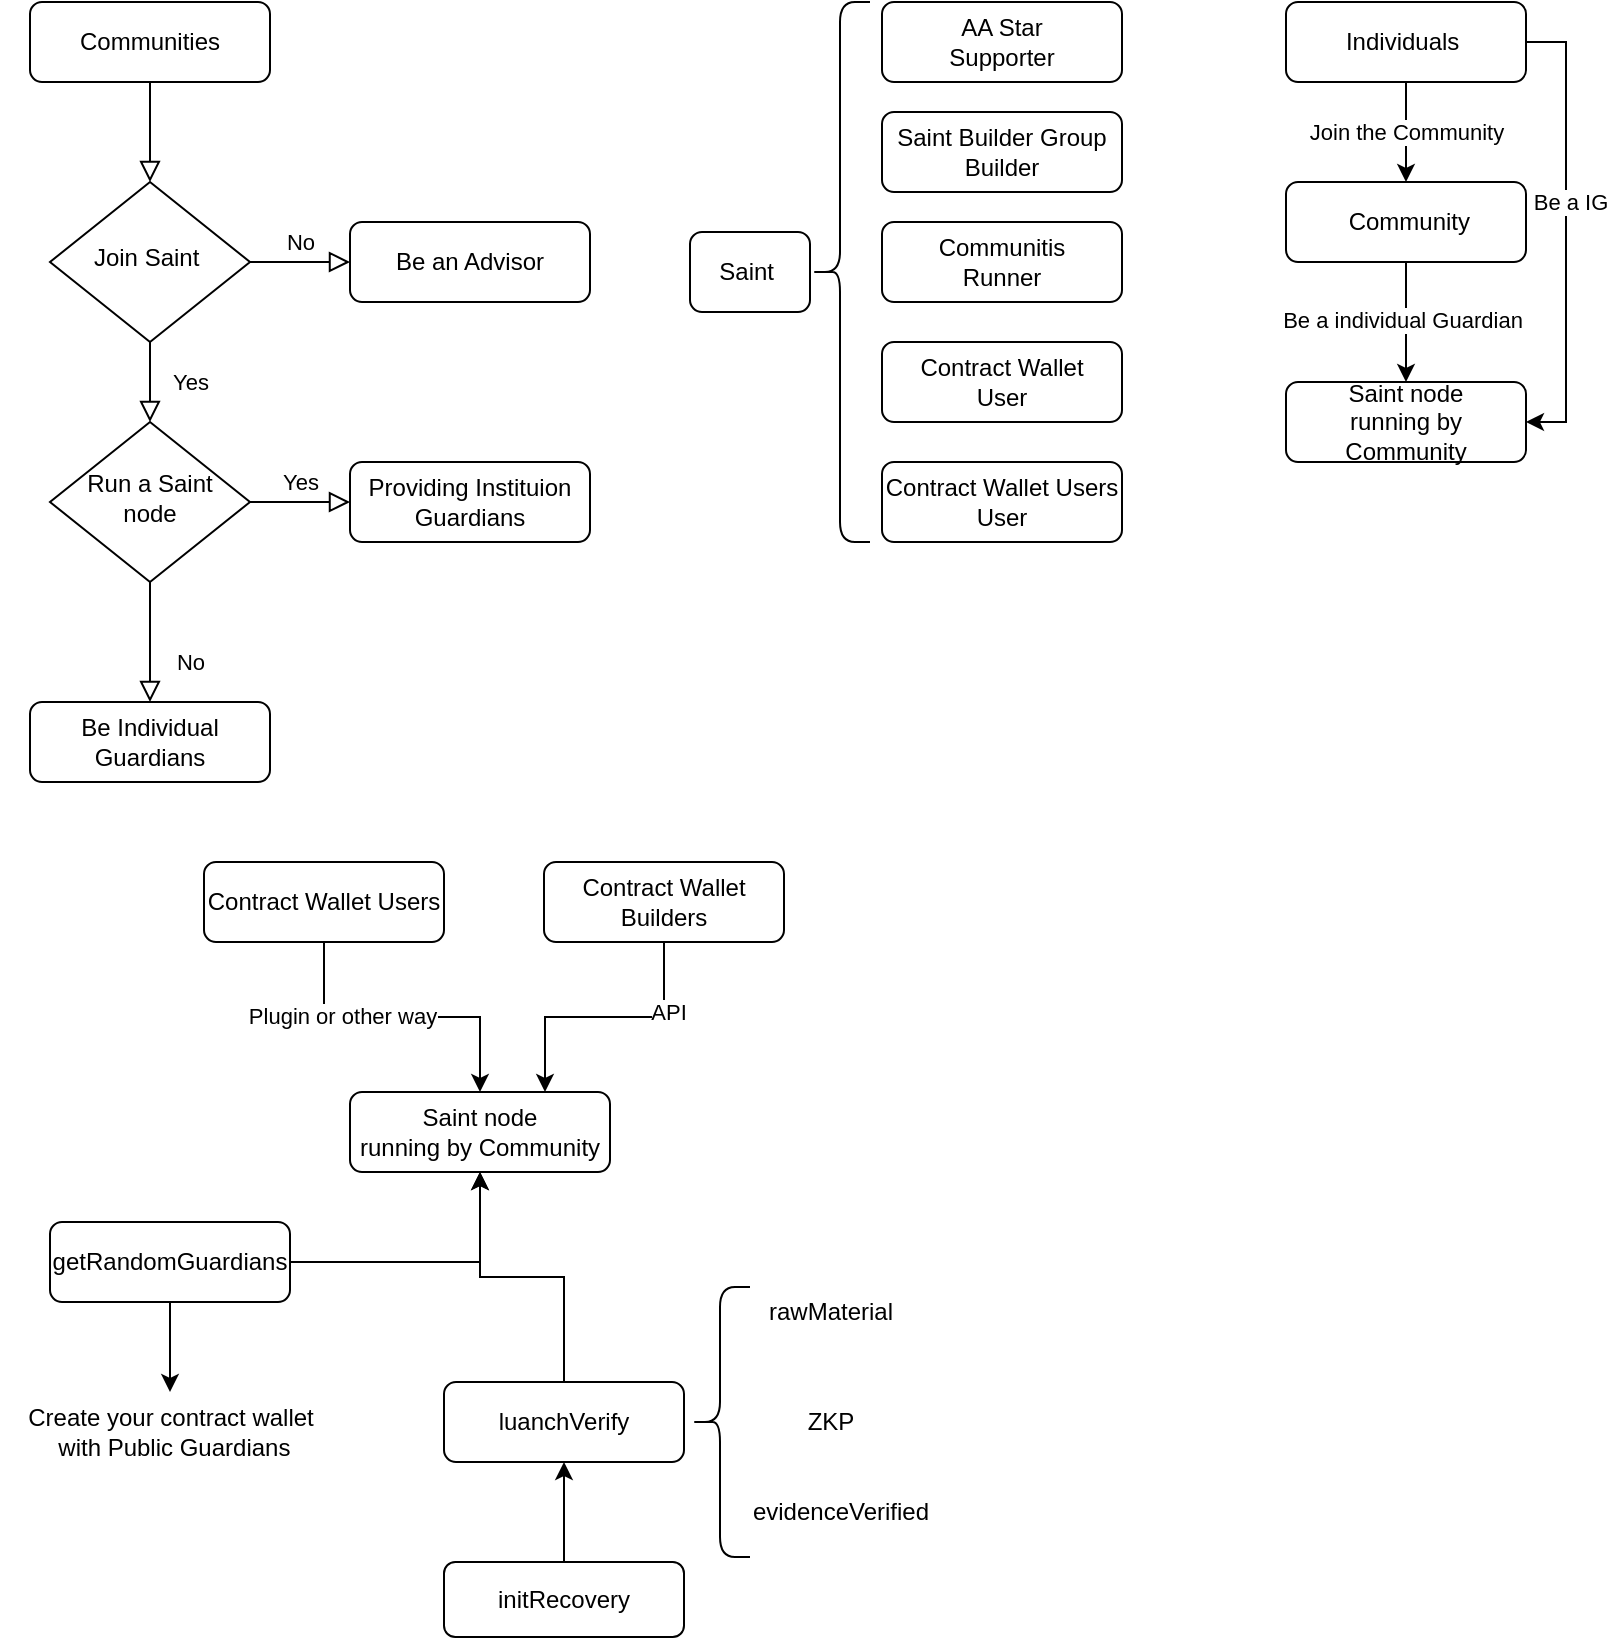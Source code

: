 <mxfile version="21.1.8" type="github">
  <diagram id="C5RBs43oDa-KdzZeNtuy" name="Page-1">
    <mxGraphModel dx="1063" dy="522" grid="1" gridSize="10" guides="1" tooltips="1" connect="1" arrows="1" fold="1" page="1" pageScale="1" pageWidth="827" pageHeight="1169" math="0" shadow="0">
      <root>
        <mxCell id="WIyWlLk6GJQsqaUBKTNV-0" />
        <mxCell id="WIyWlLk6GJQsqaUBKTNV-1" parent="WIyWlLk6GJQsqaUBKTNV-0" />
        <mxCell id="WIyWlLk6GJQsqaUBKTNV-2" value="" style="rounded=0;html=1;jettySize=auto;orthogonalLoop=1;fontSize=11;endArrow=block;endFill=0;endSize=8;strokeWidth=1;shadow=0;labelBackgroundColor=none;edgeStyle=orthogonalEdgeStyle;" parent="WIyWlLk6GJQsqaUBKTNV-1" source="WIyWlLk6GJQsqaUBKTNV-3" target="WIyWlLk6GJQsqaUBKTNV-6" edge="1">
          <mxGeometry relative="1" as="geometry" />
        </mxCell>
        <mxCell id="WIyWlLk6GJQsqaUBKTNV-3" value="Communities" style="rounded=1;whiteSpace=wrap;html=1;fontSize=12;glass=0;strokeWidth=1;shadow=0;" parent="WIyWlLk6GJQsqaUBKTNV-1" vertex="1">
          <mxGeometry x="30" y="70" width="120" height="40" as="geometry" />
        </mxCell>
        <mxCell id="WIyWlLk6GJQsqaUBKTNV-4" value="Yes" style="rounded=0;html=1;jettySize=auto;orthogonalLoop=1;fontSize=11;endArrow=block;endFill=0;endSize=8;strokeWidth=1;shadow=0;labelBackgroundColor=none;edgeStyle=orthogonalEdgeStyle;" parent="WIyWlLk6GJQsqaUBKTNV-1" source="WIyWlLk6GJQsqaUBKTNV-6" target="WIyWlLk6GJQsqaUBKTNV-10" edge="1">
          <mxGeometry y="20" relative="1" as="geometry">
            <mxPoint as="offset" />
          </mxGeometry>
        </mxCell>
        <mxCell id="WIyWlLk6GJQsqaUBKTNV-5" value="No" style="edgeStyle=orthogonalEdgeStyle;rounded=0;html=1;jettySize=auto;orthogonalLoop=1;fontSize=11;endArrow=block;endFill=0;endSize=8;strokeWidth=1;shadow=0;labelBackgroundColor=none;" parent="WIyWlLk6GJQsqaUBKTNV-1" source="WIyWlLk6GJQsqaUBKTNV-6" target="WIyWlLk6GJQsqaUBKTNV-7" edge="1">
          <mxGeometry y="10" relative="1" as="geometry">
            <mxPoint as="offset" />
          </mxGeometry>
        </mxCell>
        <mxCell id="WIyWlLk6GJQsqaUBKTNV-6" value="Join Saint&amp;nbsp;" style="rhombus;whiteSpace=wrap;html=1;shadow=0;fontFamily=Helvetica;fontSize=12;align=center;strokeWidth=1;spacing=6;spacingTop=-4;" parent="WIyWlLk6GJQsqaUBKTNV-1" vertex="1">
          <mxGeometry x="40" y="160" width="100" height="80" as="geometry" />
        </mxCell>
        <mxCell id="WIyWlLk6GJQsqaUBKTNV-7" value="Be an Advisor" style="rounded=1;whiteSpace=wrap;html=1;fontSize=12;glass=0;strokeWidth=1;shadow=0;" parent="WIyWlLk6GJQsqaUBKTNV-1" vertex="1">
          <mxGeometry x="190" y="180" width="120" height="40" as="geometry" />
        </mxCell>
        <mxCell id="WIyWlLk6GJQsqaUBKTNV-8" value="No" style="rounded=0;html=1;jettySize=auto;orthogonalLoop=1;fontSize=11;endArrow=block;endFill=0;endSize=8;strokeWidth=1;shadow=0;labelBackgroundColor=none;edgeStyle=orthogonalEdgeStyle;" parent="WIyWlLk6GJQsqaUBKTNV-1" source="WIyWlLk6GJQsqaUBKTNV-10" target="WIyWlLk6GJQsqaUBKTNV-11" edge="1">
          <mxGeometry x="0.333" y="20" relative="1" as="geometry">
            <mxPoint as="offset" />
          </mxGeometry>
        </mxCell>
        <mxCell id="WIyWlLk6GJQsqaUBKTNV-9" value="Yes" style="edgeStyle=orthogonalEdgeStyle;rounded=0;html=1;jettySize=auto;orthogonalLoop=1;fontSize=11;endArrow=block;endFill=0;endSize=8;strokeWidth=1;shadow=0;labelBackgroundColor=none;" parent="WIyWlLk6GJQsqaUBKTNV-1" source="WIyWlLk6GJQsqaUBKTNV-10" target="WIyWlLk6GJQsqaUBKTNV-12" edge="1">
          <mxGeometry y="10" relative="1" as="geometry">
            <mxPoint as="offset" />
          </mxGeometry>
        </mxCell>
        <mxCell id="WIyWlLk6GJQsqaUBKTNV-10" value="Run a Saint node" style="rhombus;whiteSpace=wrap;html=1;shadow=0;fontFamily=Helvetica;fontSize=12;align=center;strokeWidth=1;spacing=6;spacingTop=-4;" parent="WIyWlLk6GJQsqaUBKTNV-1" vertex="1">
          <mxGeometry x="40" y="280" width="100" height="80" as="geometry" />
        </mxCell>
        <mxCell id="WIyWlLk6GJQsqaUBKTNV-11" value="Be Individual Guardians" style="rounded=1;whiteSpace=wrap;html=1;fontSize=12;glass=0;strokeWidth=1;shadow=0;" parent="WIyWlLk6GJQsqaUBKTNV-1" vertex="1">
          <mxGeometry x="30" y="420" width="120" height="40" as="geometry" />
        </mxCell>
        <mxCell id="WIyWlLk6GJQsqaUBKTNV-12" value="Providing Instituion Guardians" style="rounded=1;whiteSpace=wrap;html=1;fontSize=12;glass=0;strokeWidth=1;shadow=0;" parent="WIyWlLk6GJQsqaUBKTNV-1" vertex="1">
          <mxGeometry x="190" y="300" width="120" height="40" as="geometry" />
        </mxCell>
        <mxCell id="44s08EU-KbxBHGQalKIC-2" style="edgeStyle=orthogonalEdgeStyle;rounded=0;orthogonalLoop=1;jettySize=auto;html=1;exitX=0.5;exitY=1;exitDx=0;exitDy=0;entryX=0.5;entryY=0;entryDx=0;entryDy=0;" edge="1" parent="WIyWlLk6GJQsqaUBKTNV-1" source="44s08EU-KbxBHGQalKIC-0" target="44s08EU-KbxBHGQalKIC-1">
          <mxGeometry relative="1" as="geometry" />
        </mxCell>
        <mxCell id="44s08EU-KbxBHGQalKIC-3" value="Join the Community" style="edgeLabel;html=1;align=center;verticalAlign=middle;resizable=0;points=[];" vertex="1" connectable="0" parent="44s08EU-KbxBHGQalKIC-2">
          <mxGeometry x="-0.011" relative="1" as="geometry">
            <mxPoint as="offset" />
          </mxGeometry>
        </mxCell>
        <mxCell id="44s08EU-KbxBHGQalKIC-15" style="edgeStyle=orthogonalEdgeStyle;rounded=0;orthogonalLoop=1;jettySize=auto;html=1;exitX=1;exitY=0.5;exitDx=0;exitDy=0;entryX=1;entryY=0.5;entryDx=0;entryDy=0;" edge="1" parent="WIyWlLk6GJQsqaUBKTNV-1" source="44s08EU-KbxBHGQalKIC-0" target="44s08EU-KbxBHGQalKIC-4">
          <mxGeometry relative="1" as="geometry" />
        </mxCell>
        <mxCell id="44s08EU-KbxBHGQalKIC-16" value="Be a IG" style="edgeLabel;html=1;align=center;verticalAlign=middle;resizable=0;points=[];" vertex="1" connectable="0" parent="44s08EU-KbxBHGQalKIC-15">
          <mxGeometry x="-0.13" y="2" relative="1" as="geometry">
            <mxPoint as="offset" />
          </mxGeometry>
        </mxCell>
        <mxCell id="44s08EU-KbxBHGQalKIC-0" value="Individuals&amp;nbsp;" style="rounded=1;whiteSpace=wrap;html=1;fontSize=12;glass=0;strokeWidth=1;shadow=0;" vertex="1" parent="WIyWlLk6GJQsqaUBKTNV-1">
          <mxGeometry x="658" y="70" width="120" height="40" as="geometry" />
        </mxCell>
        <mxCell id="44s08EU-KbxBHGQalKIC-5" style="edgeStyle=orthogonalEdgeStyle;rounded=0;orthogonalLoop=1;jettySize=auto;html=1;exitX=0.5;exitY=1;exitDx=0;exitDy=0;entryX=0.5;entryY=0;entryDx=0;entryDy=0;" edge="1" parent="WIyWlLk6GJQsqaUBKTNV-1" source="44s08EU-KbxBHGQalKIC-1" target="44s08EU-KbxBHGQalKIC-4">
          <mxGeometry relative="1" as="geometry" />
        </mxCell>
        <mxCell id="44s08EU-KbxBHGQalKIC-6" value="Be a individual Guardian" style="edgeLabel;html=1;align=center;verticalAlign=middle;resizable=0;points=[];" vertex="1" connectable="0" parent="44s08EU-KbxBHGQalKIC-5">
          <mxGeometry x="-0.058" y="-2" relative="1" as="geometry">
            <mxPoint as="offset" />
          </mxGeometry>
        </mxCell>
        <mxCell id="44s08EU-KbxBHGQalKIC-1" value="&amp;nbsp;Community" style="rounded=1;whiteSpace=wrap;html=1;fontSize=12;glass=0;strokeWidth=1;shadow=0;" vertex="1" parent="WIyWlLk6GJQsqaUBKTNV-1">
          <mxGeometry x="658" y="160" width="120" height="40" as="geometry" />
        </mxCell>
        <mxCell id="44s08EU-KbxBHGQalKIC-4" value="Saint node&lt;br&gt;running by Community" style="rounded=1;whiteSpace=wrap;html=1;fontSize=12;glass=0;strokeWidth=1;shadow=0;" vertex="1" parent="WIyWlLk6GJQsqaUBKTNV-1">
          <mxGeometry x="658" y="260" width="120" height="40" as="geometry" />
        </mxCell>
        <mxCell id="44s08EU-KbxBHGQalKIC-7" value="Saint&amp;nbsp;" style="rounded=1;whiteSpace=wrap;html=1;fontSize=12;glass=0;strokeWidth=1;shadow=0;" vertex="1" parent="WIyWlLk6GJQsqaUBKTNV-1">
          <mxGeometry x="360" y="185" width="60" height="40" as="geometry" />
        </mxCell>
        <mxCell id="44s08EU-KbxBHGQalKIC-8" value="" style="shape=curlyBracket;whiteSpace=wrap;html=1;rounded=1;labelPosition=left;verticalLabelPosition=middle;align=right;verticalAlign=middle;" vertex="1" parent="WIyWlLk6GJQsqaUBKTNV-1">
          <mxGeometry x="420" y="70" width="30" height="270" as="geometry" />
        </mxCell>
        <mxCell id="44s08EU-KbxBHGQalKIC-10" value="AA Star&lt;br&gt;Supporter" style="rounded=1;whiteSpace=wrap;html=1;fontSize=12;glass=0;strokeWidth=1;shadow=0;" vertex="1" parent="WIyWlLk6GJQsqaUBKTNV-1">
          <mxGeometry x="456" y="70" width="120" height="40" as="geometry" />
        </mxCell>
        <mxCell id="44s08EU-KbxBHGQalKIC-11" value="Saint Builder Group&lt;br&gt;Builder" style="rounded=1;whiteSpace=wrap;html=1;fontSize=12;glass=0;strokeWidth=1;shadow=0;" vertex="1" parent="WIyWlLk6GJQsqaUBKTNV-1">
          <mxGeometry x="456" y="125" width="120" height="40" as="geometry" />
        </mxCell>
        <mxCell id="44s08EU-KbxBHGQalKIC-12" value="Communitis&lt;br&gt;Runner" style="rounded=1;whiteSpace=wrap;html=1;fontSize=12;glass=0;strokeWidth=1;shadow=0;" vertex="1" parent="WIyWlLk6GJQsqaUBKTNV-1">
          <mxGeometry x="456" y="180" width="120" height="40" as="geometry" />
        </mxCell>
        <mxCell id="44s08EU-KbxBHGQalKIC-13" value="Contract Wallet&lt;br&gt;User" style="rounded=1;whiteSpace=wrap;html=1;fontSize=12;glass=0;strokeWidth=1;shadow=0;" vertex="1" parent="WIyWlLk6GJQsqaUBKTNV-1">
          <mxGeometry x="456" y="240" width="120" height="40" as="geometry" />
        </mxCell>
        <mxCell id="44s08EU-KbxBHGQalKIC-14" value="Contract Wallet Users&lt;br&gt;User" style="rounded=1;whiteSpace=wrap;html=1;fontSize=12;glass=0;strokeWidth=1;shadow=0;" vertex="1" parent="WIyWlLk6GJQsqaUBKTNV-1">
          <mxGeometry x="456" y="300" width="120" height="40" as="geometry" />
        </mxCell>
        <mxCell id="44s08EU-KbxBHGQalKIC-39" value="" style="edgeStyle=orthogonalEdgeStyle;rounded=0;orthogonalLoop=1;jettySize=auto;html=1;" edge="1" parent="WIyWlLk6GJQsqaUBKTNV-1" source="44s08EU-KbxBHGQalKIC-17" target="44s08EU-KbxBHGQalKIC-20">
          <mxGeometry relative="1" as="geometry" />
        </mxCell>
        <mxCell id="44s08EU-KbxBHGQalKIC-41" value="" style="edgeStyle=orthogonalEdgeStyle;rounded=0;orthogonalLoop=1;jettySize=auto;html=1;" edge="1" parent="WIyWlLk6GJQsqaUBKTNV-1" source="44s08EU-KbxBHGQalKIC-17" target="44s08EU-KbxBHGQalKIC-40">
          <mxGeometry relative="1" as="geometry" />
        </mxCell>
        <mxCell id="44s08EU-KbxBHGQalKIC-17" value="getRandomGuardians" style="rounded=1;whiteSpace=wrap;html=1;fontSize=12;glass=0;strokeWidth=1;shadow=0;" vertex="1" parent="WIyWlLk6GJQsqaUBKTNV-1">
          <mxGeometry x="40" y="680" width="120" height="40" as="geometry" />
        </mxCell>
        <mxCell id="44s08EU-KbxBHGQalKIC-21" style="edgeStyle=orthogonalEdgeStyle;rounded=0;orthogonalLoop=1;jettySize=auto;html=1;exitX=0.5;exitY=1;exitDx=0;exitDy=0;" edge="1" parent="WIyWlLk6GJQsqaUBKTNV-1" source="44s08EU-KbxBHGQalKIC-18" target="44s08EU-KbxBHGQalKIC-20">
          <mxGeometry relative="1" as="geometry" />
        </mxCell>
        <mxCell id="44s08EU-KbxBHGQalKIC-24" value="Plugin or other way" style="edgeLabel;html=1;align=center;verticalAlign=middle;resizable=0;points=[];" vertex="1" connectable="0" parent="44s08EU-KbxBHGQalKIC-21">
          <mxGeometry x="-0.393" y="1" relative="1" as="geometry">
            <mxPoint as="offset" />
          </mxGeometry>
        </mxCell>
        <mxCell id="44s08EU-KbxBHGQalKIC-18" value="Contract Wallet Users" style="rounded=1;whiteSpace=wrap;html=1;fontSize=12;glass=0;strokeWidth=1;shadow=0;" vertex="1" parent="WIyWlLk6GJQsqaUBKTNV-1">
          <mxGeometry x="117" y="500" width="120" height="40" as="geometry" />
        </mxCell>
        <mxCell id="44s08EU-KbxBHGQalKIC-22" style="edgeStyle=orthogonalEdgeStyle;rounded=0;orthogonalLoop=1;jettySize=auto;html=1;exitX=0.5;exitY=1;exitDx=0;exitDy=0;entryX=0.75;entryY=0;entryDx=0;entryDy=0;" edge="1" parent="WIyWlLk6GJQsqaUBKTNV-1" source="44s08EU-KbxBHGQalKIC-19" target="44s08EU-KbxBHGQalKIC-20">
          <mxGeometry relative="1" as="geometry">
            <mxPoint x="260" y="610" as="targetPoint" />
          </mxGeometry>
        </mxCell>
        <mxCell id="44s08EU-KbxBHGQalKIC-23" value="API" style="edgeLabel;html=1;align=center;verticalAlign=middle;resizable=0;points=[];" vertex="1" connectable="0" parent="44s08EU-KbxBHGQalKIC-22">
          <mxGeometry x="-0.478" y="2" relative="1" as="geometry">
            <mxPoint as="offset" />
          </mxGeometry>
        </mxCell>
        <mxCell id="44s08EU-KbxBHGQalKIC-19" value="Contract Wallet Builders" style="rounded=1;whiteSpace=wrap;html=1;fontSize=12;glass=0;strokeWidth=1;shadow=0;" vertex="1" parent="WIyWlLk6GJQsqaUBKTNV-1">
          <mxGeometry x="287" y="500" width="120" height="40" as="geometry" />
        </mxCell>
        <mxCell id="44s08EU-KbxBHGQalKIC-20" value="Saint node&lt;br&gt;running by Community" style="rounded=1;whiteSpace=wrap;html=1;fontSize=12;glass=0;strokeWidth=1;shadow=0;" vertex="1" parent="WIyWlLk6GJQsqaUBKTNV-1">
          <mxGeometry x="190" y="615" width="130" height="40" as="geometry" />
        </mxCell>
        <mxCell id="44s08EU-KbxBHGQalKIC-35" value="" style="edgeStyle=orthogonalEdgeStyle;rounded=0;orthogonalLoop=1;jettySize=auto;html=1;" edge="1" parent="WIyWlLk6GJQsqaUBKTNV-1" source="44s08EU-KbxBHGQalKIC-25" target="44s08EU-KbxBHGQalKIC-26">
          <mxGeometry relative="1" as="geometry" />
        </mxCell>
        <mxCell id="44s08EU-KbxBHGQalKIC-25" value="initRecovery" style="rounded=1;whiteSpace=wrap;html=1;fontSize=12;glass=0;strokeWidth=1;shadow=0;" vertex="1" parent="WIyWlLk6GJQsqaUBKTNV-1">
          <mxGeometry x="237" y="850" width="120" height="37.5" as="geometry" />
        </mxCell>
        <mxCell id="44s08EU-KbxBHGQalKIC-36" value="" style="edgeStyle=orthogonalEdgeStyle;rounded=0;orthogonalLoop=1;jettySize=auto;html=1;" edge="1" parent="WIyWlLk6GJQsqaUBKTNV-1" source="44s08EU-KbxBHGQalKIC-26" target="44s08EU-KbxBHGQalKIC-20">
          <mxGeometry relative="1" as="geometry" />
        </mxCell>
        <mxCell id="44s08EU-KbxBHGQalKIC-26" value="luanchVerify" style="rounded=1;whiteSpace=wrap;html=1;fontSize=12;glass=0;strokeWidth=1;shadow=0;" vertex="1" parent="WIyWlLk6GJQsqaUBKTNV-1">
          <mxGeometry x="237" y="760" width="120" height="40" as="geometry" />
        </mxCell>
        <mxCell id="44s08EU-KbxBHGQalKIC-27" value="" style="shape=curlyBracket;whiteSpace=wrap;html=1;rounded=1;labelPosition=left;verticalLabelPosition=middle;align=right;verticalAlign=middle;" vertex="1" parent="WIyWlLk6GJQsqaUBKTNV-1">
          <mxGeometry x="360" y="712.5" width="30" height="135" as="geometry" />
        </mxCell>
        <mxCell id="44s08EU-KbxBHGQalKIC-28" value="rawMaterial" style="text;html=1;align=center;verticalAlign=middle;resizable=0;points=[];autosize=1;strokeColor=none;fillColor=none;" vertex="1" parent="WIyWlLk6GJQsqaUBKTNV-1">
          <mxGeometry x="385" y="710" width="90" height="30" as="geometry" />
        </mxCell>
        <mxCell id="44s08EU-KbxBHGQalKIC-29" value="ZKP" style="text;html=1;align=center;verticalAlign=middle;resizable=0;points=[];autosize=1;strokeColor=none;fillColor=none;" vertex="1" parent="WIyWlLk6GJQsqaUBKTNV-1">
          <mxGeometry x="405" y="765" width="50" height="30" as="geometry" />
        </mxCell>
        <mxCell id="44s08EU-KbxBHGQalKIC-30" value="evidenceVerified" style="text;html=1;align=center;verticalAlign=middle;resizable=0;points=[];autosize=1;strokeColor=none;fillColor=none;" vertex="1" parent="WIyWlLk6GJQsqaUBKTNV-1">
          <mxGeometry x="380" y="810" width="110" height="30" as="geometry" />
        </mxCell>
        <mxCell id="44s08EU-KbxBHGQalKIC-40" value="Create your contract wallet&lt;br&gt;&amp;nbsp;with Public Guardians" style="text;html=1;align=center;verticalAlign=middle;resizable=0;points=[];autosize=1;strokeColor=none;fillColor=none;" vertex="1" parent="WIyWlLk6GJQsqaUBKTNV-1">
          <mxGeometry x="15" y="765" width="170" height="40" as="geometry" />
        </mxCell>
      </root>
    </mxGraphModel>
  </diagram>
</mxfile>
